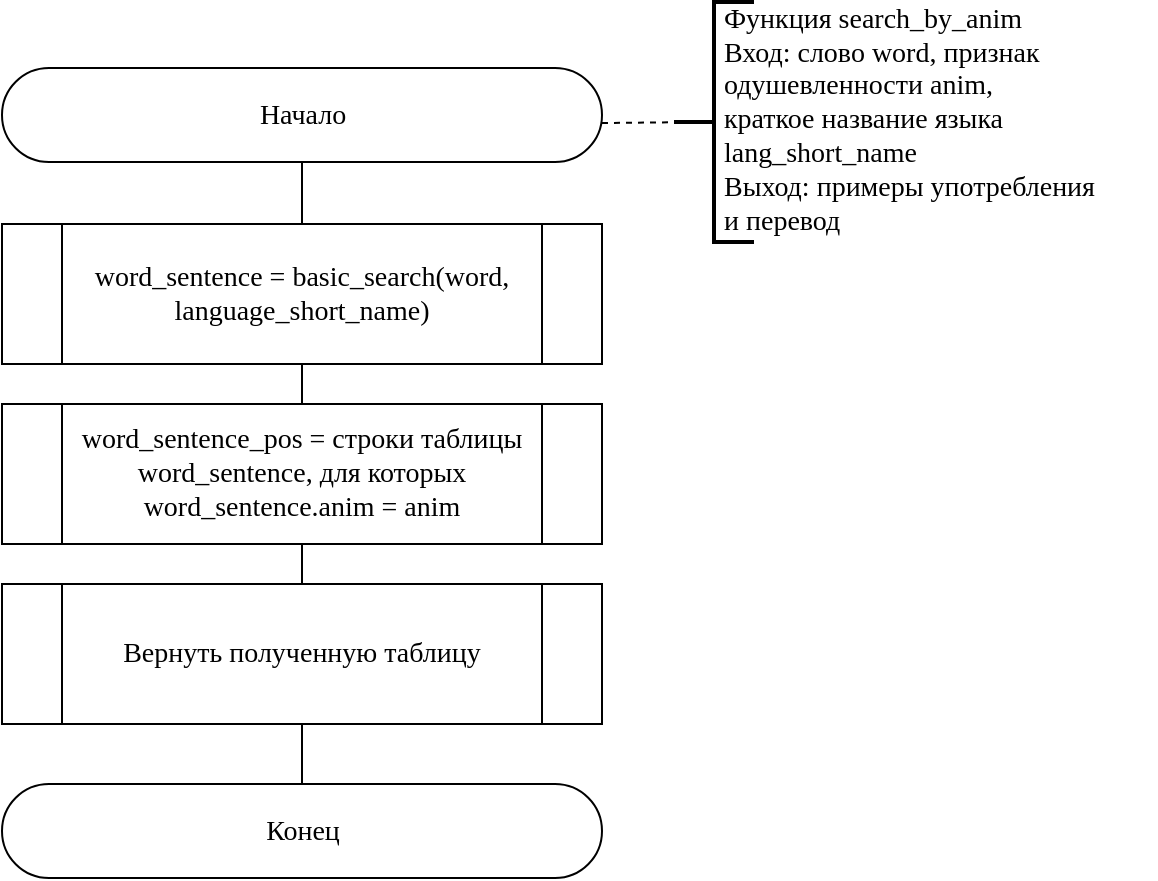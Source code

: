 <mxfile version="20.8.16" type="device"><diagram id="C5RBs43oDa-KdzZeNtuy" name="Page-1"><mxGraphModel dx="1381" dy="819" grid="1" gridSize="10" guides="1" tooltips="1" connect="1" arrows="1" fold="1" page="1" pageScale="1" pageWidth="600" pageHeight="440" math="0" shadow="0"><root><mxCell id="WIyWlLk6GJQsqaUBKTNV-0"/><mxCell id="WIyWlLk6GJQsqaUBKTNV-1" parent="WIyWlLk6GJQsqaUBKTNV-0"/><mxCell id="dCSs5ZLkzxHI0vqwsW0G-0" value="&lt;font face=&quot;Times New Roman&quot; style=&quot;font-size: 14px;&quot;&gt;Начало&lt;/font&gt;" style="html=1;dashed=0;whitespace=wrap;shape=mxgraph.dfd.start" parent="WIyWlLk6GJQsqaUBKTNV-1" vertex="1"><mxGeometry x="23" y="34" width="300" height="47" as="geometry"/></mxCell><mxCell id="dCSs5ZLkzxHI0vqwsW0G-2" value="" style="strokeWidth=2;html=1;shape=mxgraph.flowchart.annotation_2;align=left;labelPosition=right;pointerEvents=1;fontFamily=Times New Roman;fontSize=14;" parent="WIyWlLk6GJQsqaUBKTNV-1" vertex="1"><mxGeometry x="359" y="1" width="40" height="120" as="geometry"/></mxCell><mxCell id="dCSs5ZLkzxHI0vqwsW0G-3" value="" style="endArrow=none;dashed=1;html=1;rounded=0;fontFamily=Times New Roman;fontSize=14;exitX=1;exitY=0.5;exitDx=0;exitDy=0;exitPerimeter=0;entryX=0.034;entryY=0.501;entryDx=0;entryDy=0;entryPerimeter=0;" parent="WIyWlLk6GJQsqaUBKTNV-1" target="dCSs5ZLkzxHI0vqwsW0G-2" edge="1"><mxGeometry width="50" height="50" relative="1" as="geometry"><mxPoint x="323" y="61.5" as="sourcePoint"/><mxPoint x="439" y="100" as="targetPoint"/></mxGeometry></mxCell><mxCell id="dCSs5ZLkzxHI0vqwsW0G-4" value="Функция search_by_anim&lt;br&gt;Вход: слово word, признак одушевленности anim,&amp;nbsp;&lt;br&gt;краткое название языка lang_short_name&lt;br&gt;Выход: примеры употребления&amp;nbsp;&lt;br&gt;и перевод" style="text;html=1;strokeColor=none;fillColor=none;align=left;verticalAlign=middle;whiteSpace=wrap;rounded=0;fontSize=14;fontFamily=Times New Roman;" parent="WIyWlLk6GJQsqaUBKTNV-1" vertex="1"><mxGeometry x="382" y="30.5" width="218" height="59.5" as="geometry"/></mxCell><mxCell id="dCSs5ZLkzxHI0vqwsW0G-5" value="" style="endArrow=none;html=1;rounded=0;fontFamily=Times New Roman;fontSize=14;entryX=0.5;entryY=0.5;entryDx=0;entryDy=23.5;entryPerimeter=0;exitX=0.5;exitY=0;exitDx=0;exitDy=0;" parent="WIyWlLk6GJQsqaUBKTNV-1" source="dCSs5ZLkzxHI0vqwsW0G-7" target="dCSs5ZLkzxHI0vqwsW0G-0" edge="1"><mxGeometry width="50" height="50" relative="1" as="geometry"><mxPoint x="113" y="112" as="sourcePoint"/><mxPoint x="223" y="142" as="targetPoint"/></mxGeometry></mxCell><mxCell id="dCSs5ZLkzxHI0vqwsW0G-7" value="word_sentence = basic_search(word, &lt;br&gt;language_short_name)" style="shape=process;whiteSpace=wrap;html=1;backgroundOutline=1;fontFamily=Times New Roman;fontSize=14;" parent="WIyWlLk6GJQsqaUBKTNV-1" vertex="1"><mxGeometry x="23" y="112" width="300" height="70" as="geometry"/></mxCell><mxCell id="dCSs5ZLkzxHI0vqwsW0G-8" value="word_sentence_pos = строки таблицы word_sentence, для которых word_sentence.anim = anim" style="shape=process;whiteSpace=wrap;html=1;backgroundOutline=1;fontFamily=Times New Roman;fontSize=14;" parent="WIyWlLk6GJQsqaUBKTNV-1" vertex="1"><mxGeometry x="23" y="202" width="300" height="70" as="geometry"/></mxCell><mxCell id="dCSs5ZLkzxHI0vqwsW0G-9" value="" style="endArrow=none;html=1;rounded=0;fontFamily=Times New Roman;fontSize=14;exitX=0.5;exitY=0;exitDx=0;exitDy=0;entryX=0.5;entryY=1;entryDx=0;entryDy=0;" parent="WIyWlLk6GJQsqaUBKTNV-1" source="dCSs5ZLkzxHI0vqwsW0G-8" target="dCSs5ZLkzxHI0vqwsW0G-7" edge="1"><mxGeometry width="50" height="50" relative="1" as="geometry"><mxPoint x="173" y="212" as="sourcePoint"/><mxPoint x="223" y="162" as="targetPoint"/></mxGeometry></mxCell><mxCell id="dCSs5ZLkzxHI0vqwsW0G-12" value="Вернуть полученную таблицу" style="shape=process;whiteSpace=wrap;html=1;backgroundOutline=1;fontFamily=Times New Roman;fontSize=14;" parent="WIyWlLk6GJQsqaUBKTNV-1" vertex="1"><mxGeometry x="23" y="292" width="300" height="70" as="geometry"/></mxCell><mxCell id="dCSs5ZLkzxHI0vqwsW0G-16" value="&lt;font face=&quot;Times New Roman&quot;&gt;&lt;span style=&quot;font-size: 14px;&quot;&gt;Конец&lt;/span&gt;&lt;/font&gt;" style="html=1;dashed=0;whitespace=wrap;shape=mxgraph.dfd.start" parent="WIyWlLk6GJQsqaUBKTNV-1" vertex="1"><mxGeometry x="23" y="392" width="300" height="47" as="geometry"/></mxCell><mxCell id="dCSs5ZLkzxHI0vqwsW0G-17" value="" style="endArrow=none;html=1;rounded=0;fontFamily=Times New Roman;fontSize=14;exitX=0.5;exitY=0.5;exitDx=0;exitDy=-23.5;exitPerimeter=0;entryX=0.5;entryY=1;entryDx=0;entryDy=0;" parent="WIyWlLk6GJQsqaUBKTNV-1" source="dCSs5ZLkzxHI0vqwsW0G-16" target="dCSs5ZLkzxHI0vqwsW0G-12" edge="1"><mxGeometry width="50" height="50" relative="1" as="geometry"><mxPoint x="203" y="232" as="sourcePoint"/><mxPoint x="253" y="182" as="targetPoint"/></mxGeometry></mxCell><mxCell id="VEmeQXMMb3TItxQnhz7K-0" value="" style="endArrow=none;html=1;rounded=0;exitX=0.5;exitY=0;exitDx=0;exitDy=0;entryX=0.5;entryY=1;entryDx=0;entryDy=0;" parent="WIyWlLk6GJQsqaUBKTNV-1" source="dCSs5ZLkzxHI0vqwsW0G-12" edge="1"><mxGeometry width="50" height="50" relative="1" as="geometry"><mxPoint x="290" y="221" as="sourcePoint"/><mxPoint x="173" y="272" as="targetPoint"/></mxGeometry></mxCell></root></mxGraphModel></diagram></mxfile>